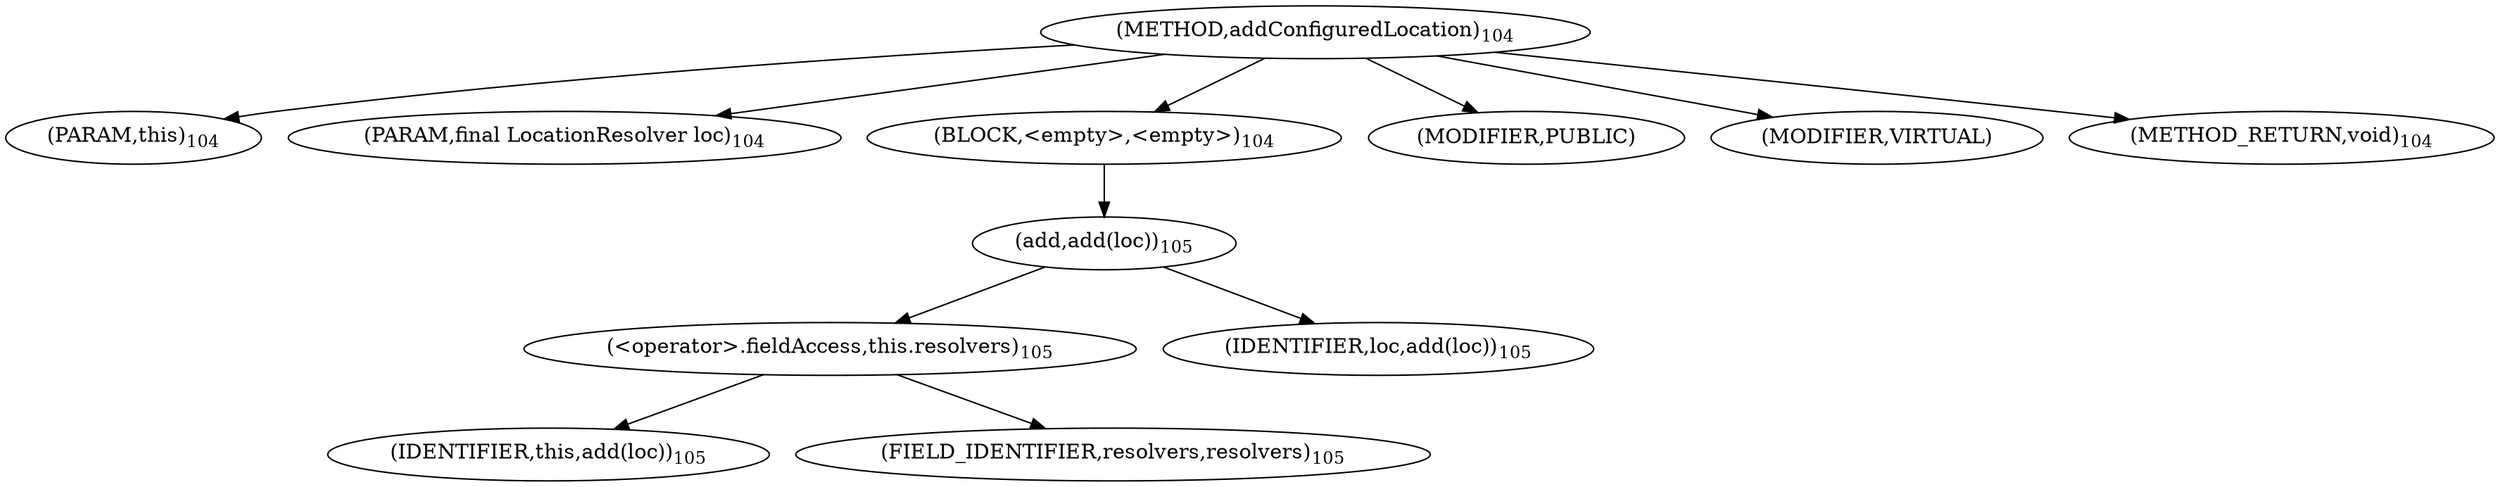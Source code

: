 digraph "addConfiguredLocation" {  
"85" [label = <(METHOD,addConfiguredLocation)<SUB>104</SUB>> ]
"86" [label = <(PARAM,this)<SUB>104</SUB>> ]
"87" [label = <(PARAM,final LocationResolver loc)<SUB>104</SUB>> ]
"88" [label = <(BLOCK,&lt;empty&gt;,&lt;empty&gt;)<SUB>104</SUB>> ]
"89" [label = <(add,add(loc))<SUB>105</SUB>> ]
"90" [label = <(&lt;operator&gt;.fieldAccess,this.resolvers)<SUB>105</SUB>> ]
"91" [label = <(IDENTIFIER,this,add(loc))<SUB>105</SUB>> ]
"92" [label = <(FIELD_IDENTIFIER,resolvers,resolvers)<SUB>105</SUB>> ]
"93" [label = <(IDENTIFIER,loc,add(loc))<SUB>105</SUB>> ]
"94" [label = <(MODIFIER,PUBLIC)> ]
"95" [label = <(MODIFIER,VIRTUAL)> ]
"96" [label = <(METHOD_RETURN,void)<SUB>104</SUB>> ]
  "85" -> "86" 
  "85" -> "87" 
  "85" -> "88" 
  "85" -> "94" 
  "85" -> "95" 
  "85" -> "96" 
  "88" -> "89" 
  "89" -> "90" 
  "89" -> "93" 
  "90" -> "91" 
  "90" -> "92" 
}
